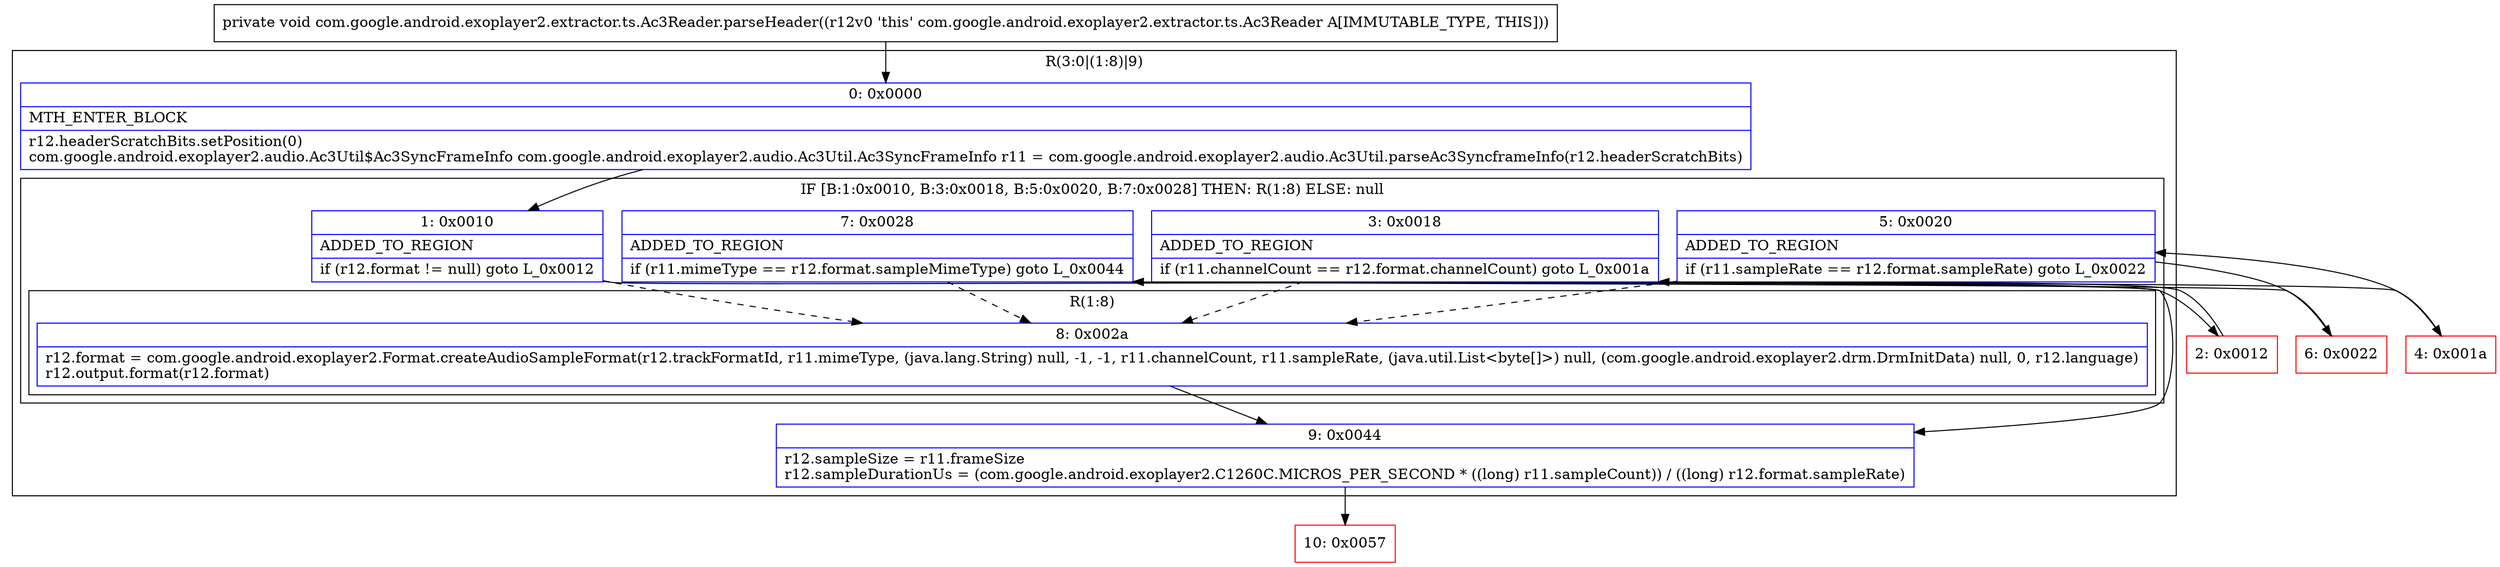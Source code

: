 digraph "CFG forcom.google.android.exoplayer2.extractor.ts.Ac3Reader.parseHeader()V" {
subgraph cluster_Region_979132223 {
label = "R(3:0|(1:8)|9)";
node [shape=record,color=blue];
Node_0 [shape=record,label="{0\:\ 0x0000|MTH_ENTER_BLOCK\l|r12.headerScratchBits.setPosition(0)\lcom.google.android.exoplayer2.audio.Ac3Util$Ac3SyncFrameInfo com.google.android.exoplayer2.audio.Ac3Util.Ac3SyncFrameInfo r11 = com.google.android.exoplayer2.audio.Ac3Util.parseAc3SyncframeInfo(r12.headerScratchBits)\l}"];
subgraph cluster_IfRegion_1701582822 {
label = "IF [B:1:0x0010, B:3:0x0018, B:5:0x0020, B:7:0x0028] THEN: R(1:8) ELSE: null";
node [shape=record,color=blue];
Node_1 [shape=record,label="{1\:\ 0x0010|ADDED_TO_REGION\l|if (r12.format != null) goto L_0x0012\l}"];
Node_3 [shape=record,label="{3\:\ 0x0018|ADDED_TO_REGION\l|if (r11.channelCount == r12.format.channelCount) goto L_0x001a\l}"];
Node_5 [shape=record,label="{5\:\ 0x0020|ADDED_TO_REGION\l|if (r11.sampleRate == r12.format.sampleRate) goto L_0x0022\l}"];
Node_7 [shape=record,label="{7\:\ 0x0028|ADDED_TO_REGION\l|if (r11.mimeType == r12.format.sampleMimeType) goto L_0x0044\l}"];
subgraph cluster_Region_1515932147 {
label = "R(1:8)";
node [shape=record,color=blue];
Node_8 [shape=record,label="{8\:\ 0x002a|r12.format = com.google.android.exoplayer2.Format.createAudioSampleFormat(r12.trackFormatId, r11.mimeType, (java.lang.String) null, \-1, \-1, r11.channelCount, r11.sampleRate, (java.util.List\<byte[]\>) null, (com.google.android.exoplayer2.drm.DrmInitData) null, 0, r12.language)\lr12.output.format(r12.format)\l}"];
}
}
Node_9 [shape=record,label="{9\:\ 0x0044|r12.sampleSize = r11.frameSize\lr12.sampleDurationUs = (com.google.android.exoplayer2.C1260C.MICROS_PER_SECOND * ((long) r11.sampleCount)) \/ ((long) r12.format.sampleRate)\l}"];
}
Node_2 [shape=record,color=red,label="{2\:\ 0x0012}"];
Node_4 [shape=record,color=red,label="{4\:\ 0x001a}"];
Node_6 [shape=record,color=red,label="{6\:\ 0x0022}"];
Node_10 [shape=record,color=red,label="{10\:\ 0x0057}"];
MethodNode[shape=record,label="{private void com.google.android.exoplayer2.extractor.ts.Ac3Reader.parseHeader((r12v0 'this' com.google.android.exoplayer2.extractor.ts.Ac3Reader A[IMMUTABLE_TYPE, THIS])) }"];
MethodNode -> Node_0;
Node_0 -> Node_1;
Node_1 -> Node_2;
Node_1 -> Node_8[style=dashed];
Node_3 -> Node_4;
Node_3 -> Node_8[style=dashed];
Node_5 -> Node_6;
Node_5 -> Node_8[style=dashed];
Node_7 -> Node_8[style=dashed];
Node_7 -> Node_9;
Node_8 -> Node_9;
Node_9 -> Node_10;
Node_2 -> Node_3;
Node_4 -> Node_5;
Node_6 -> Node_7;
}


